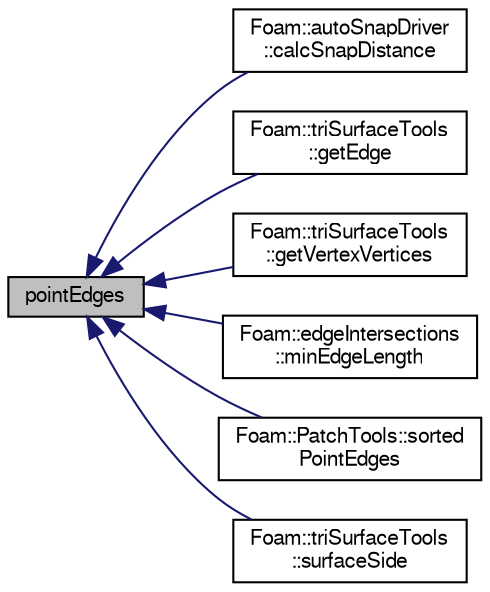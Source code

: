 digraph "pointEdges"
{
  bgcolor="transparent";
  edge [fontname="FreeSans",fontsize="10",labelfontname="FreeSans",labelfontsize="10"];
  node [fontname="FreeSans",fontsize="10",shape=record];
  rankdir="LR";
  Node1 [label="pointEdges",height=0.2,width=0.4,color="black", fillcolor="grey75", style="filled" fontcolor="black"];
  Node1 -> Node2 [dir="back",color="midnightblue",fontsize="10",style="solid",fontname="FreeSans"];
  Node2 [label="Foam::autoSnapDriver\l::calcSnapDistance",height=0.2,width=0.4,color="black",URL="$a00079.html#afd4d0bc8076355e778a983cde07f58af",tooltip="Calculate edge length per patch point. "];
  Node1 -> Node3 [dir="back",color="midnightblue",fontsize="10",style="solid",fontname="FreeSans"];
  Node3 [label="Foam::triSurfaceTools\l::getEdge",height=0.2,width=0.4,color="black",URL="$a02617.html#a48231c2376e7ed4f8ce011614fc6a0bf",tooltip="Returns edge label connecting v1, v2 (local numbering) "];
  Node1 -> Node4 [dir="back",color="midnightblue",fontsize="10",style="solid",fontname="FreeSans"];
  Node4 [label="Foam::triSurfaceTools\l::getVertexVertices",height=0.2,width=0.4,color="black",URL="$a02617.html#af8c8a35e91aeac5ecf9a34f607d2c035",tooltip="Get all vertices (local numbering) connected to vertices of edge. "];
  Node1 -> Node5 [dir="back",color="midnightblue",fontsize="10",style="solid",fontname="FreeSans"];
  Node5 [label="Foam::edgeIntersections\l::minEdgeLength",height=0.2,width=0.4,color="black",URL="$a00593.html#aab87294afba9ae44ed84b862eaad0a64",tooltip="Calculate min edge length for every surface point. "];
  Node1 -> Node6 [dir="back",color="midnightblue",fontsize="10",style="solid",fontname="FreeSans"];
  Node6 [label="Foam::PatchTools::sorted\lPointEdges",height=0.2,width=0.4,color="black",URL="$a01761.html#ade266c84d472629a66d2ec0f9c8f2ff9"];
  Node1 -> Node7 [dir="back",color="midnightblue",fontsize="10",style="solid",fontname="FreeSans"];
  Node7 [label="Foam::triSurfaceTools\l::surfaceSide",height=0.2,width=0.4,color="black",URL="$a02617.html#ac13accde68c814912f86ae34aacbb439",tooltip="Given nearest point (to sample) on surface determines which side. "];
}
